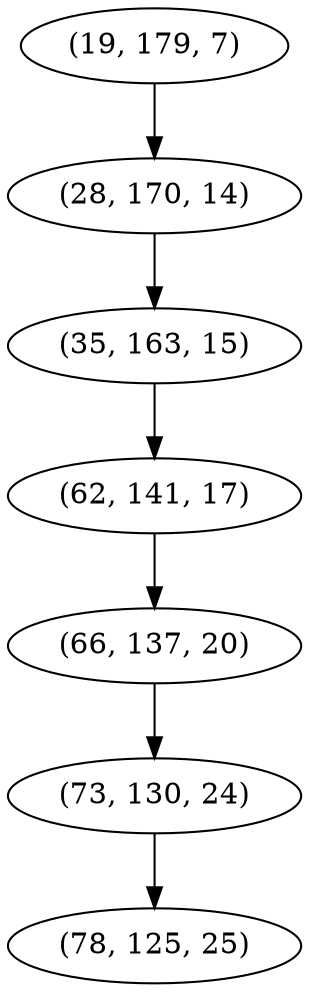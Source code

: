 digraph tree {
    "(19, 179, 7)";
    "(28, 170, 14)";
    "(35, 163, 15)";
    "(62, 141, 17)";
    "(66, 137, 20)";
    "(73, 130, 24)";
    "(78, 125, 25)";
    "(19, 179, 7)" -> "(28, 170, 14)";
    "(28, 170, 14)" -> "(35, 163, 15)";
    "(35, 163, 15)" -> "(62, 141, 17)";
    "(62, 141, 17)" -> "(66, 137, 20)";
    "(66, 137, 20)" -> "(73, 130, 24)";
    "(73, 130, 24)" -> "(78, 125, 25)";
}
